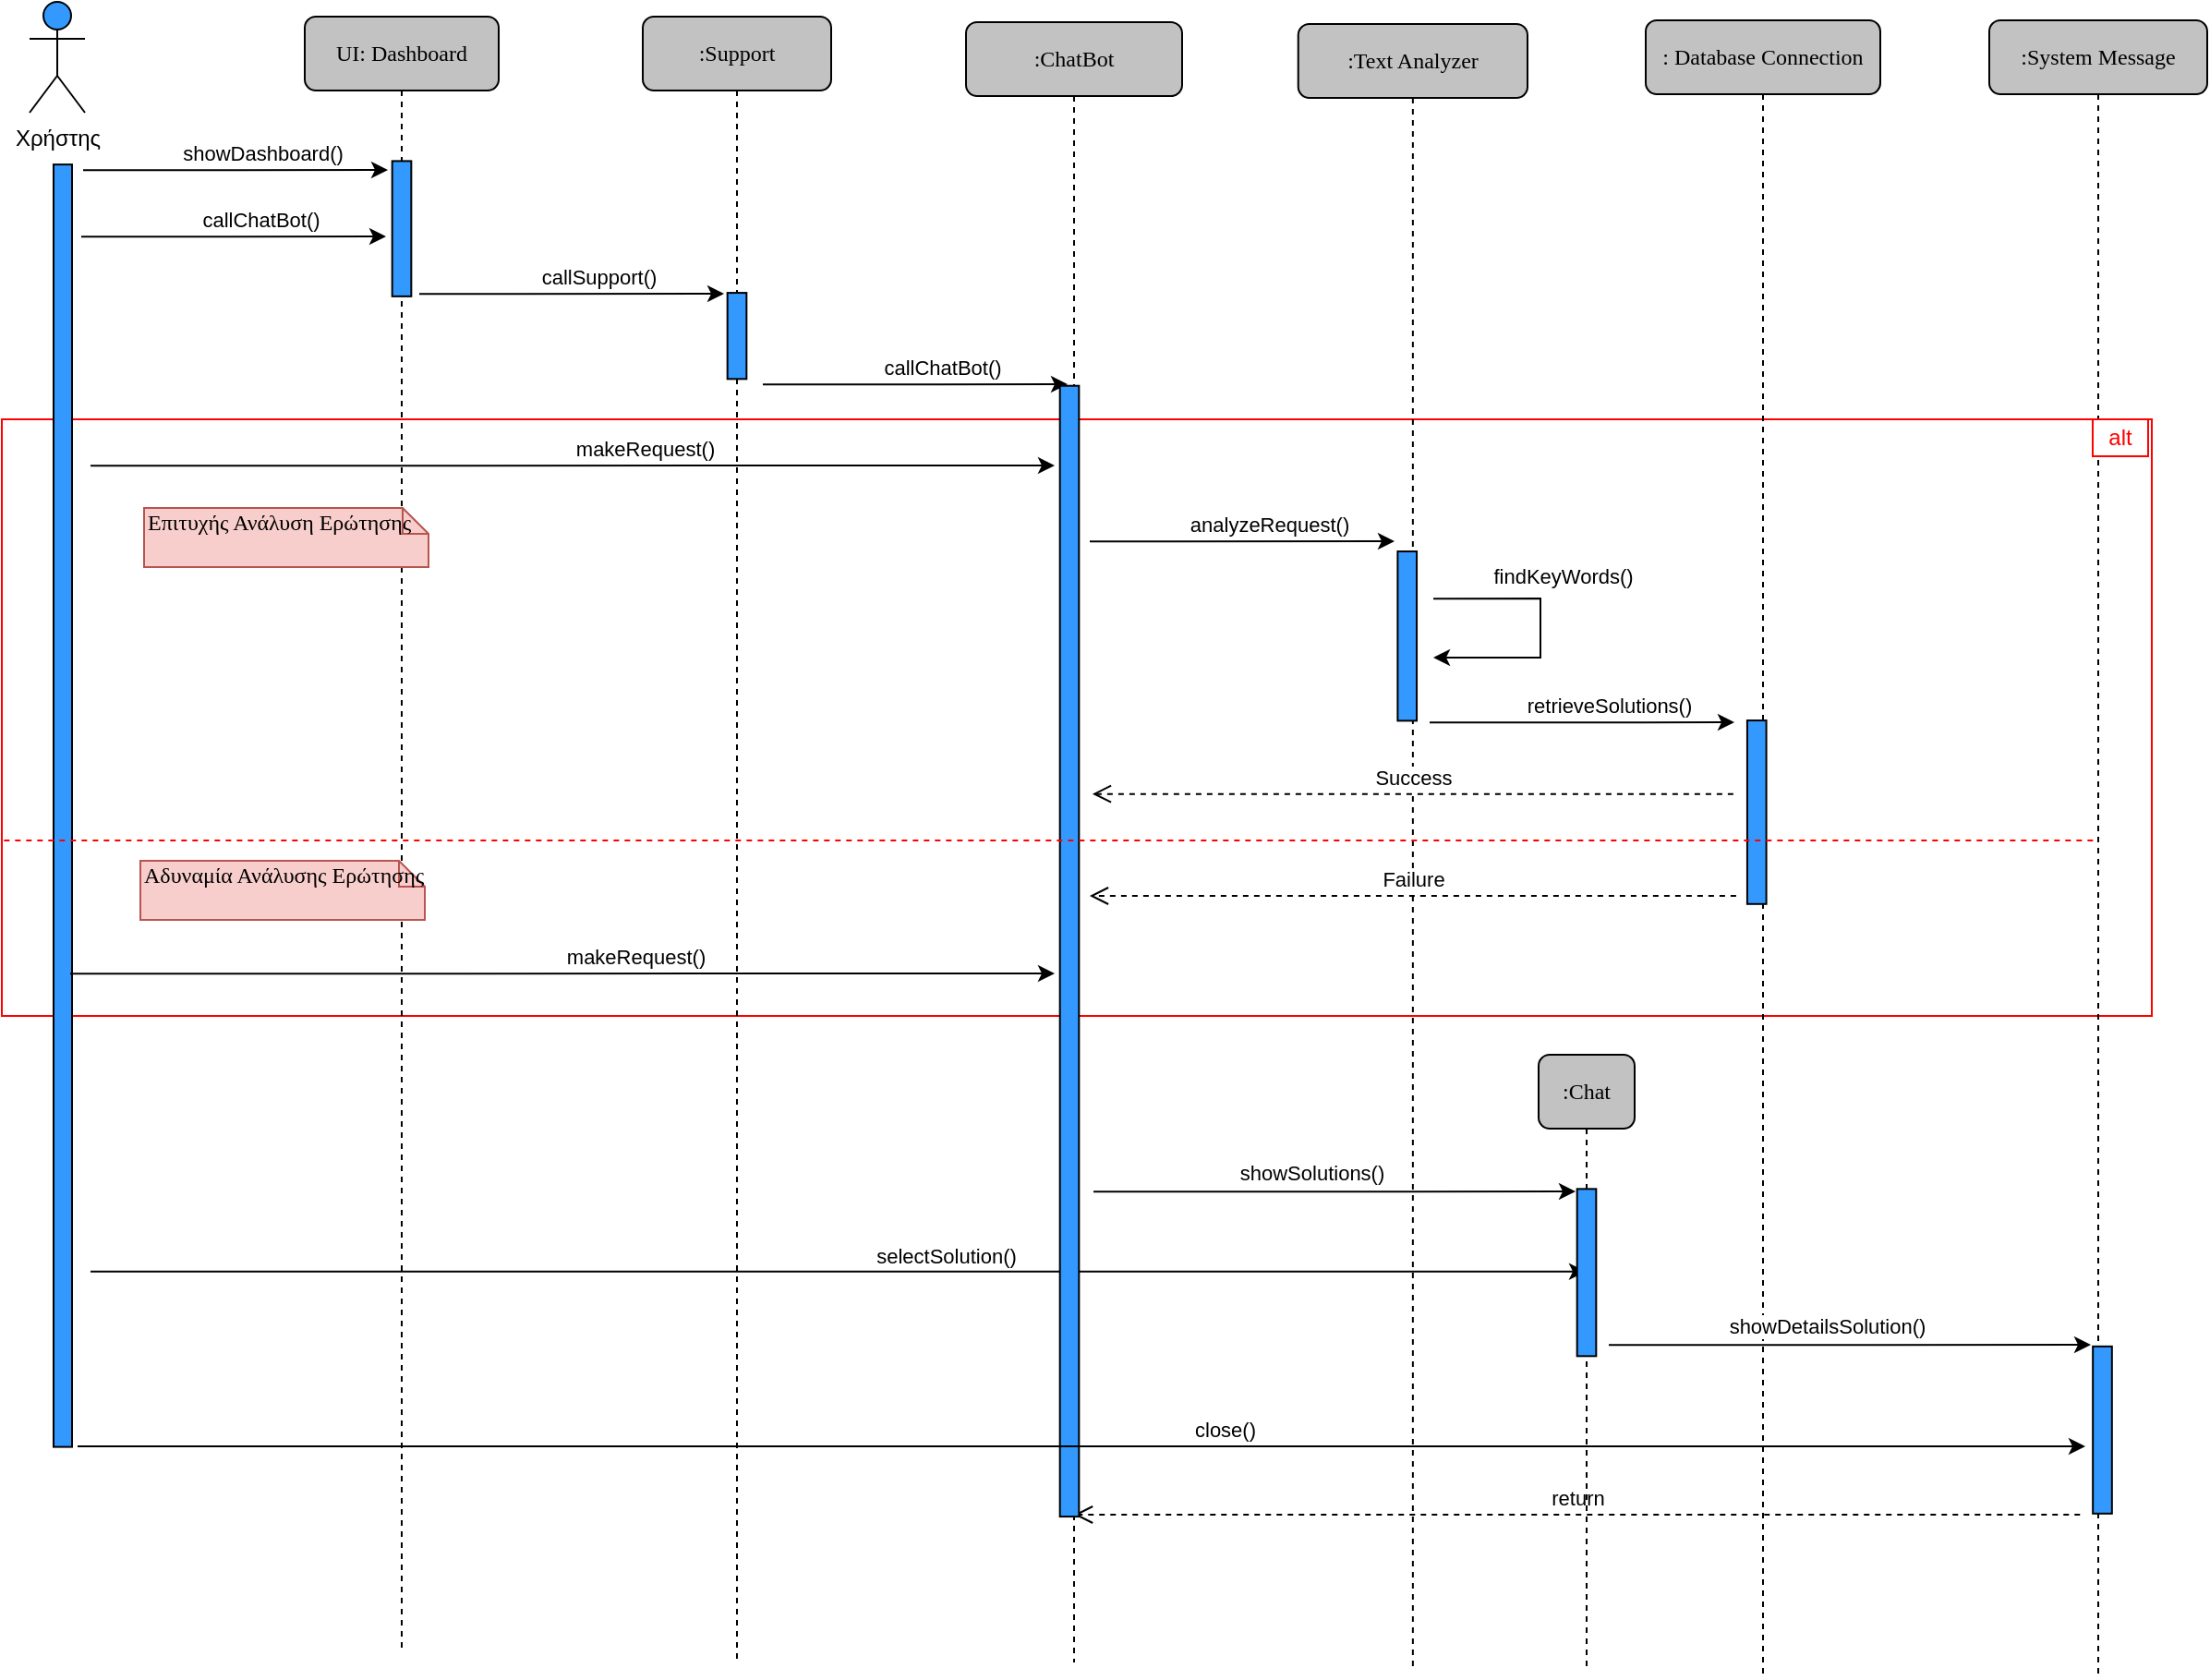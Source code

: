 <mxfile version="18.0.4" type="device"><diagram name="Page-1" id="13e1069c-82ec-6db2-03f1-153e76fe0fe0"><mxGraphModel dx="1581" dy="1019" grid="0" gridSize="10" guides="1" tooltips="1" connect="1" arrows="1" fold="1" page="0" pageScale="1" pageWidth="1100" pageHeight="850" background="none" math="0" shadow="0"><root><mxCell id="0"/><mxCell id="1" parent="0"/><mxCell id="CK0JA47AyJLp5KlduqE9-43" value="" style="rounded=0;whiteSpace=wrap;html=1;fillColor=none;shadow=0;strokeColor=#FF0000;" vertex="1" parent="1"><mxGeometry x="86" y="311" width="1164" height="323" as="geometry"/></mxCell><mxCell id="r9DO_F_iBcvIoqcSVnVy-96" value=":Support" style="shape=umlLifeline;perimeter=lifelinePerimeter;whiteSpace=wrap;html=1;container=1;collapsible=0;recursiveResize=0;outlineConnect=0;rounded=1;shadow=0;comic=0;labelBackgroundColor=none;strokeWidth=1;fontFamily=Verdana;fontSize=12;align=center;fillColor=#C2C2C2;" parent="1" vertex="1"><mxGeometry x="433" y="93" width="102" height="891" as="geometry"/></mxCell><mxCell id="CK0JA47AyJLp5KlduqE9-10" value="" style="rounded=0;whiteSpace=wrap;html=1;rotation=90;fillColor=#3399FF;" vertex="1" parent="r9DO_F_iBcvIoqcSVnVy-96"><mxGeometry x="27.69" y="167.69" width="46.62" height="10.33" as="geometry"/></mxCell><mxCell id="r9DO_F_iBcvIoqcSVnVy-100" value="Χρήστης" style="shape=umlActor;verticalLabelPosition=bottom;verticalAlign=top;html=1;outlineConnect=0;fillColor=#3399FF;" parent="1" vertex="1"><mxGeometry x="101" y="85" width="30" height="60" as="geometry"/></mxCell><mxCell id="r9DO_F_iBcvIoqcSVnVy-104" value="" style="rounded=0;whiteSpace=wrap;html=1;rotation=90;fillColor=#3399FF;" parent="1" vertex="1"><mxGeometry x="-228.13" y="515.18" width="694.25" height="10" as="geometry"/></mxCell><mxCell id="r9DO_F_iBcvIoqcSVnVy-105" value="UI: Dashboard" style="shape=umlLifeline;perimeter=lifelinePerimeter;whiteSpace=wrap;html=1;container=1;collapsible=0;recursiveResize=0;outlineConnect=0;rounded=1;shadow=0;comic=0;labelBackgroundColor=none;strokeWidth=1;fontFamily=Verdana;fontSize=12;align=center;fillColor=#C2C2C2;" parent="1" vertex="1"><mxGeometry x="250" y="93" width="105" height="886" as="geometry"/></mxCell><mxCell id="r9DO_F_iBcvIoqcSVnVy-106" value="" style="rounded=0;whiteSpace=wrap;html=1;rotation=90;fillColor=#3399FF;" parent="r9DO_F_iBcvIoqcSVnVy-105" vertex="1"><mxGeometry x="15.88" y="109.65" width="73.24" height="10.33" as="geometry"/></mxCell><mxCell id="CK0JA47AyJLp5KlduqE9-33" value="" style="endArrow=classic;html=1;rounded=0;" edge="1" parent="r9DO_F_iBcvIoqcSVnVy-105" target="CK0JA47AyJLp5KlduqE9-28"><mxGeometry width="50" height="50" relative="1" as="geometry"><mxPoint x="-116.0" y="679.4" as="sourcePoint"/><mxPoint x="406" y="679.25" as="targetPoint"/><Array as="points"><mxPoint x="-68" y="679.4"/></Array></mxGeometry></mxCell><mxCell id="CK0JA47AyJLp5KlduqE9-34" value="selectSolution()" style="edgeLabel;html=1;align=center;verticalAlign=middle;resizable=0;points=[];" vertex="1" connectable="0" parent="CK0JA47AyJLp5KlduqE9-33"><mxGeometry x="0.136" y="2" relative="1" as="geometry"><mxPoint x="3" y="-7" as="offset"/></mxGeometry></mxCell><mxCell id="CK0JA47AyJLp5KlduqE9-47" value="Αδυναμία Ανάλυσης Ερώτησης" style="shape=note;whiteSpace=wrap;html=1;size=14;verticalAlign=top;align=left;spacingTop=-6;rounded=0;shadow=0;comic=0;labelBackgroundColor=none;strokeWidth=1;fontFamily=Verdana;fontSize=12;fillColor=#f8cecc;strokeColor=#b85450;" vertex="1" parent="r9DO_F_iBcvIoqcSVnVy-105"><mxGeometry x="-89" y="457" width="154" height="32" as="geometry"/></mxCell><mxCell id="r9DO_F_iBcvIoqcSVnVy-110" value=": Database Connection" style="shape=umlLifeline;perimeter=lifelinePerimeter;whiteSpace=wrap;html=1;container=1;collapsible=0;recursiveResize=0;outlineConnect=0;rounded=1;shadow=0;comic=0;labelBackgroundColor=none;strokeWidth=1;fontFamily=Verdana;fontSize=12;align=center;fillColor=#C2C2C2;" parent="1" vertex="1"><mxGeometry x="976" y="95" width="127" height="896" as="geometry"/></mxCell><mxCell id="CK0JA47AyJLp5KlduqE9-21" value="" style="endArrow=classic;html=1;rounded=0;" edge="1" parent="r9DO_F_iBcvIoqcSVnVy-110"><mxGeometry width="50" height="50" relative="1" as="geometry"><mxPoint x="-117.0" y="380.15" as="sourcePoint"/><mxPoint x="48" y="380" as="targetPoint"/><Array as="points"><mxPoint x="-69" y="380.15"/></Array></mxGeometry></mxCell><mxCell id="CK0JA47AyJLp5KlduqE9-22" value="retrieveSolutions()" style="edgeLabel;html=1;align=center;verticalAlign=middle;resizable=0;points=[];" vertex="1" connectable="0" parent="CK0JA47AyJLp5KlduqE9-21"><mxGeometry x="0.136" y="2" relative="1" as="geometry"><mxPoint x="3" y="-7" as="offset"/></mxGeometry></mxCell><mxCell id="CK0JA47AyJLp5KlduqE9-23" value="" style="rounded=0;whiteSpace=wrap;html=1;rotation=90;fillColor=#3399FF;" vertex="1" parent="r9DO_F_iBcvIoqcSVnVy-110"><mxGeometry x="10.44" y="423.55" width="99.37" height="10.33" as="geometry"/></mxCell><mxCell id="CK0JA47AyJLp5KlduqE9-40" value="return" style="html=1;verticalAlign=bottom;endArrow=open;dashed=1;endSize=8;rounded=0;" edge="1" parent="r9DO_F_iBcvIoqcSVnVy-110" target="xUHtidkTW_1M5ktOETjh-1"><mxGeometry relative="1" as="geometry"><mxPoint x="235.13" y="809" as="sourcePoint"/><mxPoint x="-114.87" y="809" as="targetPoint"/></mxGeometry></mxCell><mxCell id="xUHtidkTW_1M5ktOETjh-1" value=":ChatBot" style="shape=umlLifeline;perimeter=lifelinePerimeter;whiteSpace=wrap;html=1;container=1;collapsible=0;recursiveResize=0;outlineConnect=0;rounded=1;shadow=0;comic=0;labelBackgroundColor=none;strokeWidth=1;fontFamily=Verdana;fontSize=12;align=center;fillColor=#C2C2C2;" parent="1" vertex="1"><mxGeometry x="608" y="96" width="117" height="888" as="geometry"/></mxCell><mxCell id="CK0JA47AyJLp5KlduqE9-11" value="" style="endArrow=classic;html=1;rounded=0;" edge="1" parent="xUHtidkTW_1M5ktOETjh-1"><mxGeometry width="50" height="50" relative="1" as="geometry"><mxPoint x="-110.0" y="196.15" as="sourcePoint"/><mxPoint x="55" y="196" as="targetPoint"/><Array as="points"><mxPoint x="-62" y="196.15"/></Array></mxGeometry></mxCell><mxCell id="CK0JA47AyJLp5KlduqE9-12" value="callChatBot()" style="edgeLabel;html=1;align=center;verticalAlign=middle;resizable=0;points=[];" vertex="1" connectable="0" parent="CK0JA47AyJLp5KlduqE9-11"><mxGeometry x="0.136" y="2" relative="1" as="geometry"><mxPoint x="3" y="-7" as="offset"/></mxGeometry></mxCell><mxCell id="CK0JA47AyJLp5KlduqE9-13" value="" style="rounded=0;whiteSpace=wrap;html=1;rotation=90;fillColor=#3399FF;" vertex="1" parent="xUHtidkTW_1M5ktOETjh-1"><mxGeometry x="-250.08" y="497.78" width="612.17" height="10.33" as="geometry"/></mxCell><mxCell id="xUHtidkTW_1M5ktOETjh-3" value=":Text Analyzer" style="shape=umlLifeline;perimeter=lifelinePerimeter;whiteSpace=wrap;html=1;container=1;collapsible=0;recursiveResize=0;outlineConnect=0;rounded=1;shadow=0;comic=0;labelBackgroundColor=none;strokeWidth=1;fontFamily=Verdana;fontSize=12;align=center;fillColor=#C2C2C2;" parent="1" vertex="1"><mxGeometry x="787.87" y="97" width="124.13" height="889" as="geometry"/></mxCell><mxCell id="CK0JA47AyJLp5KlduqE9-18" value="" style="rounded=0;whiteSpace=wrap;html=1;rotation=90;fillColor=#3399FF;" vertex="1" parent="xUHtidkTW_1M5ktOETjh-3"><mxGeometry x="13.15" y="326.19" width="91.68" height="10.33" as="geometry"/></mxCell><mxCell id="CK0JA47AyJLp5KlduqE9-24" value="Success" style="html=1;verticalAlign=bottom;endArrow=open;dashed=1;endSize=8;rounded=0;" edge="1" parent="xUHtidkTW_1M5ktOETjh-3"><mxGeometry relative="1" as="geometry"><mxPoint x="235.57" y="416.85" as="sourcePoint"/><mxPoint x="-111.43" y="416.85" as="targetPoint"/></mxGeometry></mxCell><mxCell id="CK0JA47AyJLp5KlduqE9-1" value=":System Message" style="shape=umlLifeline;perimeter=lifelinePerimeter;whiteSpace=wrap;html=1;container=1;collapsible=0;recursiveResize=0;outlineConnect=0;rounded=1;shadow=0;comic=0;labelBackgroundColor=none;strokeWidth=1;fontFamily=Verdana;fontSize=12;align=center;fillColor=#C2C2C2;" vertex="1" parent="1"><mxGeometry x="1162" y="95" width="118" height="897" as="geometry"/></mxCell><mxCell id="CK0JA47AyJLp5KlduqE9-35" value="" style="endArrow=classic;html=1;rounded=0;" edge="1" parent="CK0JA47AyJLp5KlduqE9-1"><mxGeometry width="50" height="50" relative="1" as="geometry"><mxPoint x="-206" y="717.15" as="sourcePoint"/><mxPoint x="55" y="717" as="targetPoint"/><Array as="points"><mxPoint x="-158" y="717.15"/></Array></mxGeometry></mxCell><mxCell id="CK0JA47AyJLp5KlduqE9-36" value="showDetailsSolution()" style="edgeLabel;html=1;align=center;verticalAlign=middle;resizable=0;points=[];" vertex="1" connectable="0" parent="CK0JA47AyJLp5KlduqE9-35"><mxGeometry x="0.136" y="2" relative="1" as="geometry"><mxPoint x="-30" y="-8" as="offset"/></mxGeometry></mxCell><mxCell id="CK0JA47AyJLp5KlduqE9-37" value="" style="rounded=0;whiteSpace=wrap;html=1;rotation=90;fillColor=#3399FF;" vertex="1" parent="CK0JA47AyJLp5KlduqE9-1"><mxGeometry x="16" y="758" width="90.5" height="10.33" as="geometry"/></mxCell><mxCell id="CK0JA47AyJLp5KlduqE9-4" value="" style="endArrow=classic;html=1;rounded=0;" edge="1" parent="1"><mxGeometry width="50" height="50" relative="1" as="geometry"><mxPoint x="130" y="176.15" as="sourcePoint"/><mxPoint x="295" y="176" as="targetPoint"/><Array as="points"><mxPoint x="178" y="176.15"/></Array></mxGeometry></mxCell><mxCell id="CK0JA47AyJLp5KlduqE9-5" value="showDashboard()" style="edgeLabel;html=1;align=center;verticalAlign=middle;resizable=0;points=[];" vertex="1" connectable="0" parent="CK0JA47AyJLp5KlduqE9-4"><mxGeometry x="0.136" y="2" relative="1" as="geometry"><mxPoint x="3" y="-7" as="offset"/></mxGeometry></mxCell><mxCell id="CK0JA47AyJLp5KlduqE9-6" value="" style="endArrow=classic;html=1;rounded=0;" edge="1" parent="1"><mxGeometry width="50" height="50" relative="1" as="geometry"><mxPoint x="129.0" y="212.15" as="sourcePoint"/><mxPoint x="294" y="212" as="targetPoint"/><Array as="points"><mxPoint x="177" y="212.15"/></Array></mxGeometry></mxCell><mxCell id="CK0JA47AyJLp5KlduqE9-7" value="callChatBot()" style="edgeLabel;html=1;align=center;verticalAlign=middle;resizable=0;points=[];" vertex="1" connectable="0" parent="CK0JA47AyJLp5KlduqE9-6"><mxGeometry x="0.136" y="2" relative="1" as="geometry"><mxPoint x="3" y="-7" as="offset"/></mxGeometry></mxCell><mxCell id="CK0JA47AyJLp5KlduqE9-8" value="" style="endArrow=classic;html=1;rounded=0;" edge="1" parent="1"><mxGeometry width="50" height="50" relative="1" as="geometry"><mxPoint x="312.0" y="243.15" as="sourcePoint"/><mxPoint x="477" y="243" as="targetPoint"/><Array as="points"><mxPoint x="360" y="243.15"/></Array></mxGeometry></mxCell><mxCell id="CK0JA47AyJLp5KlduqE9-9" value="callSupport()" style="edgeLabel;html=1;align=center;verticalAlign=middle;resizable=0;points=[];" vertex="1" connectable="0" parent="CK0JA47AyJLp5KlduqE9-8"><mxGeometry x="0.136" y="2" relative="1" as="geometry"><mxPoint x="3" y="-7" as="offset"/></mxGeometry></mxCell><mxCell id="CK0JA47AyJLp5KlduqE9-14" value="" style="endArrow=classic;html=1;rounded=0;" edge="1" parent="1"><mxGeometry width="50" height="50" relative="1" as="geometry"><mxPoint x="134.0" y="336.15" as="sourcePoint"/><mxPoint x="656" y="336" as="targetPoint"/><Array as="points"><mxPoint x="182" y="336.15"/></Array></mxGeometry></mxCell><mxCell id="CK0JA47AyJLp5KlduqE9-15" value="makeRequest()" style="edgeLabel;html=1;align=center;verticalAlign=middle;resizable=0;points=[];" vertex="1" connectable="0" parent="CK0JA47AyJLp5KlduqE9-14"><mxGeometry x="0.136" y="2" relative="1" as="geometry"><mxPoint x="3" y="-7" as="offset"/></mxGeometry></mxCell><mxCell id="CK0JA47AyJLp5KlduqE9-16" value="" style="endArrow=classic;html=1;rounded=0;" edge="1" parent="1"><mxGeometry width="50" height="50" relative="1" as="geometry"><mxPoint x="675.0" y="377.15" as="sourcePoint"/><mxPoint x="840" y="377" as="targetPoint"/><Array as="points"><mxPoint x="723" y="377.15"/></Array></mxGeometry></mxCell><mxCell id="CK0JA47AyJLp5KlduqE9-17" value="analyzeRequest()" style="edgeLabel;html=1;align=center;verticalAlign=middle;resizable=0;points=[];" vertex="1" connectable="0" parent="CK0JA47AyJLp5KlduqE9-16"><mxGeometry x="0.136" y="2" relative="1" as="geometry"><mxPoint x="3" y="-7" as="offset"/></mxGeometry></mxCell><mxCell id="CK0JA47AyJLp5KlduqE9-19" value="" style="endArrow=classic;html=1;rounded=0;" edge="1" parent="1"><mxGeometry width="50" height="50" relative="1" as="geometry"><mxPoint x="861.0" y="408.15" as="sourcePoint"/><mxPoint x="861" y="440" as="targetPoint"/><Array as="points"><mxPoint x="919" y="408"/><mxPoint x="919" y="440"/></Array></mxGeometry></mxCell><mxCell id="CK0JA47AyJLp5KlduqE9-20" value="findKeyWords()" style="edgeLabel;html=1;align=center;verticalAlign=middle;resizable=0;points=[];" vertex="1" connectable="0" parent="CK0JA47AyJLp5KlduqE9-19"><mxGeometry x="0.136" y="2" relative="1" as="geometry"><mxPoint x="10" y="-38" as="offset"/></mxGeometry></mxCell><mxCell id="CK0JA47AyJLp5KlduqE9-25" value="Failure" style="html=1;verticalAlign=bottom;endArrow=open;dashed=1;endSize=8;rounded=0;" edge="1" parent="1"><mxGeometry relative="1" as="geometry"><mxPoint x="1024.94" y="569" as="sourcePoint"/><mxPoint x="674.94" y="569" as="targetPoint"/></mxGeometry></mxCell><mxCell id="CK0JA47AyJLp5KlduqE9-28" value=":Chat" style="shape=umlLifeline;perimeter=lifelinePerimeter;whiteSpace=wrap;html=1;container=1;collapsible=0;recursiveResize=0;outlineConnect=0;rounded=1;shadow=0;comic=0;labelBackgroundColor=none;strokeWidth=1;fontFamily=Verdana;fontSize=12;align=center;fillColor=#C2C2C2;" vertex="1" parent="1"><mxGeometry x="918" y="655" width="52" height="331" as="geometry"/></mxCell><mxCell id="CK0JA47AyJLp5KlduqE9-32" value="" style="rounded=0;whiteSpace=wrap;html=1;rotation=90;fillColor=#3399FF;" vertex="1" parent="CK0JA47AyJLp5KlduqE9-28"><mxGeometry x="-19.25" y="112.75" width="90.5" height="10.33" as="geometry"/></mxCell><mxCell id="CK0JA47AyJLp5KlduqE9-30" value="" style="endArrow=classic;html=1;rounded=0;" edge="1" parent="1"><mxGeometry width="50" height="50" relative="1" as="geometry"><mxPoint x="677" y="729.15" as="sourcePoint"/><mxPoint x="938" y="729" as="targetPoint"/><Array as="points"><mxPoint x="725" y="729.15"/></Array></mxGeometry></mxCell><mxCell id="CK0JA47AyJLp5KlduqE9-31" value="showSolutions()" style="edgeLabel;html=1;align=center;verticalAlign=middle;resizable=0;points=[];" vertex="1" connectable="0" parent="CK0JA47AyJLp5KlduqE9-30"><mxGeometry x="0.136" y="2" relative="1" as="geometry"><mxPoint x="-30" y="-8" as="offset"/></mxGeometry></mxCell><mxCell id="CK0JA47AyJLp5KlduqE9-38" value="" style="endArrow=classic;html=1;rounded=0;" edge="1" parent="1"><mxGeometry width="50" height="50" relative="1" as="geometry"><mxPoint x="127.0" y="867.0" as="sourcePoint"/><mxPoint x="1214" y="867" as="targetPoint"/><Array as="points"><mxPoint x="175" y="867"/></Array></mxGeometry></mxCell><mxCell id="CK0JA47AyJLp5KlduqE9-39" value="close()" style="edgeLabel;html=1;align=center;verticalAlign=middle;resizable=0;points=[];" vertex="1" connectable="0" parent="CK0JA47AyJLp5KlduqE9-38"><mxGeometry x="0.136" y="2" relative="1" as="geometry"><mxPoint x="3" y="-7" as="offset"/></mxGeometry></mxCell><mxCell id="CK0JA47AyJLp5KlduqE9-41" value="" style="endArrow=classic;html=1;rounded=0;" edge="1" parent="1"><mxGeometry width="50" height="50" relative="1" as="geometry"><mxPoint x="123.0" y="611.15" as="sourcePoint"/><mxPoint x="656" y="611" as="targetPoint"/><Array as="points"><mxPoint x="171" y="611.15"/></Array></mxGeometry></mxCell><mxCell id="CK0JA47AyJLp5KlduqE9-42" value="makeRequest()" style="edgeLabel;html=1;align=center;verticalAlign=middle;resizable=0;points=[];" vertex="1" connectable="0" parent="CK0JA47AyJLp5KlduqE9-41"><mxGeometry x="0.136" y="2" relative="1" as="geometry"><mxPoint x="3" y="-7" as="offset"/></mxGeometry></mxCell><mxCell id="CK0JA47AyJLp5KlduqE9-44" value="&lt;font color=&quot;#ff0000&quot;&gt;alt&lt;/font&gt;" style="rounded=0;whiteSpace=wrap;html=1;shadow=0;fillColor=default;strokeColor=#FF0000;" vertex="1" parent="1"><mxGeometry x="1218" y="311" width="30" height="20" as="geometry"/></mxCell><mxCell id="CK0JA47AyJLp5KlduqE9-45" value="" style="endArrow=none;dashed=1;html=1;rounded=0;exitX=0.001;exitY=0.706;exitDx=0;exitDy=0;exitPerimeter=0;strokeColor=#FF0000;" edge="1" parent="1" source="CK0JA47AyJLp5KlduqE9-43" target="CK0JA47AyJLp5KlduqE9-1"><mxGeometry width="50" height="50" relative="1" as="geometry"><mxPoint x="1202" y="590" as="sourcePoint"/><mxPoint x="1252" y="540" as="targetPoint"/></mxGeometry></mxCell><mxCell id="CK0JA47AyJLp5KlduqE9-46" value="Επιτυχής Ανάλυση Ερώτησης" style="shape=note;whiteSpace=wrap;html=1;size=14;verticalAlign=top;align=left;spacingTop=-6;rounded=0;shadow=0;comic=0;labelBackgroundColor=none;strokeWidth=1;fontFamily=Verdana;fontSize=12;fillColor=#f8cecc;strokeColor=#b85450;" vertex="1" parent="1"><mxGeometry x="163" y="359" width="154" height="32" as="geometry"/></mxCell></root></mxGraphModel></diagram></mxfile>